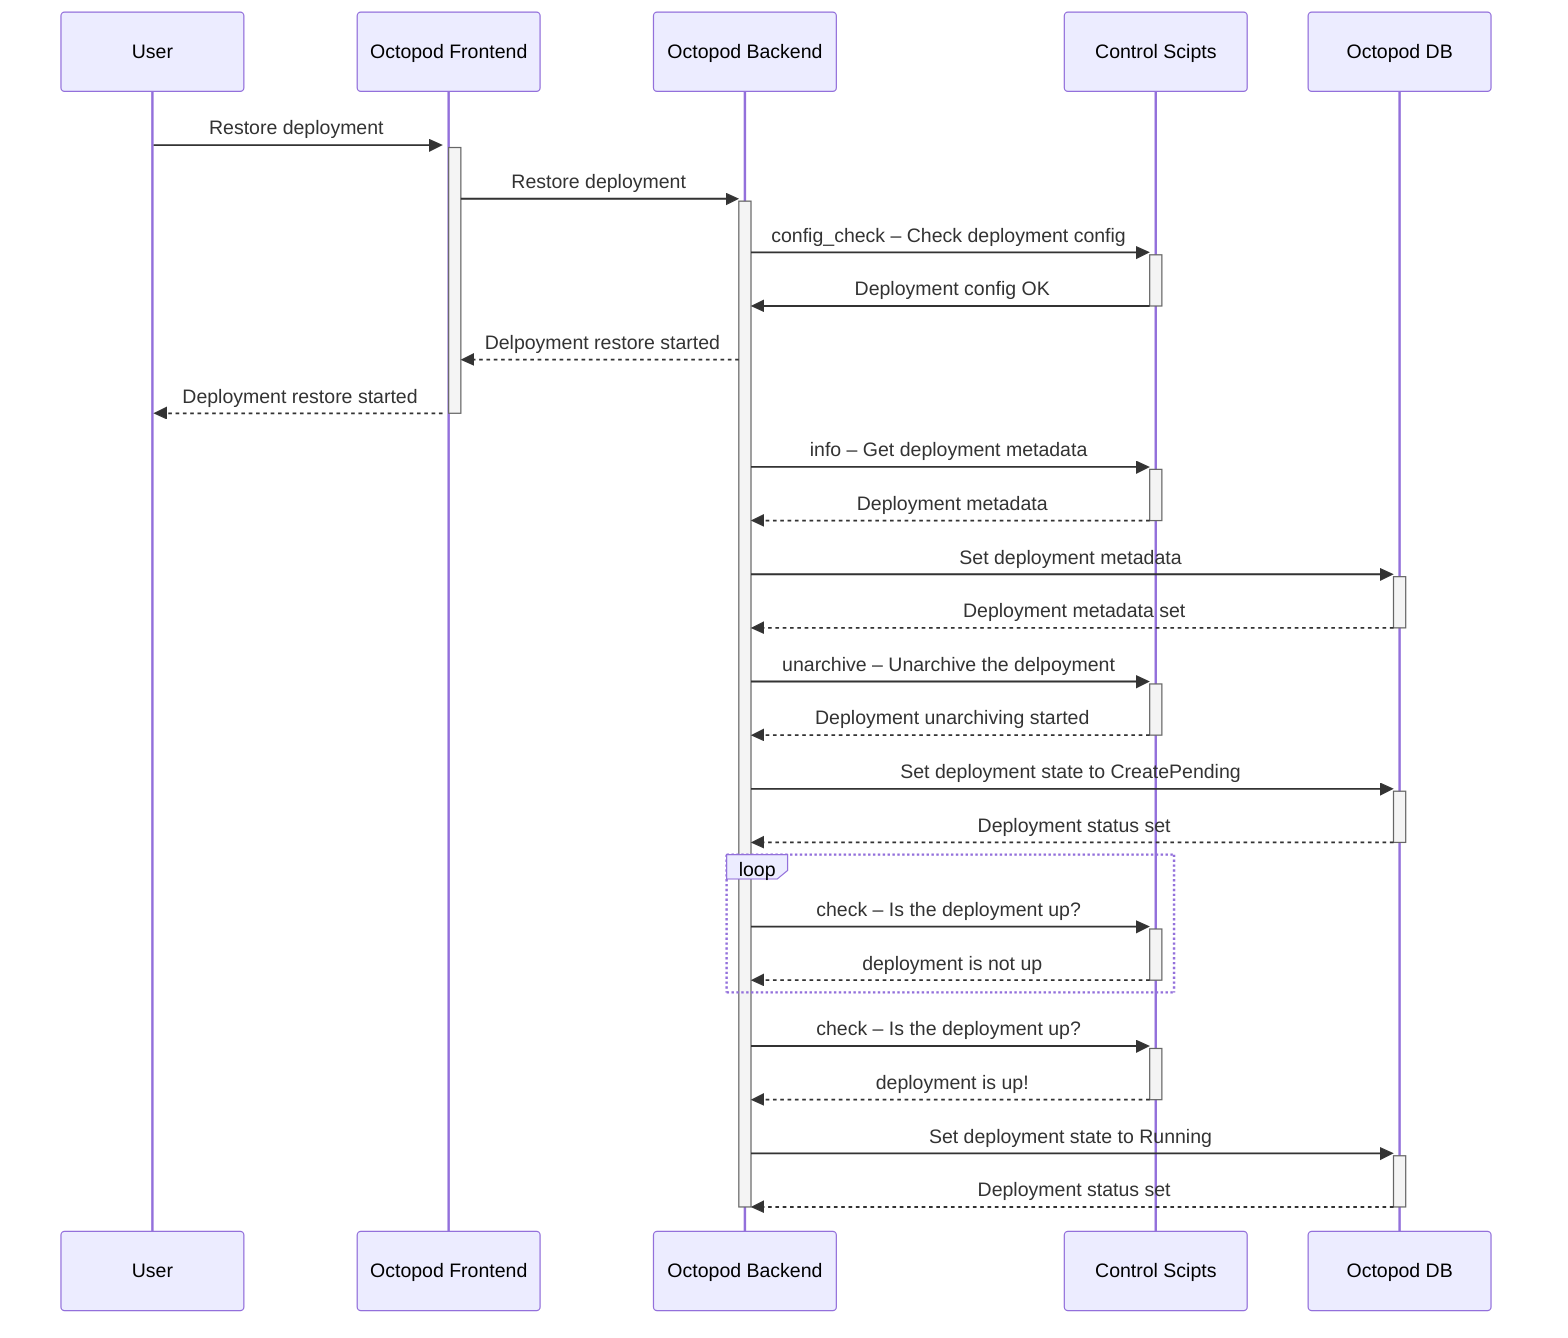 sequenceDiagram
    participant User
    participant Octopod Frontend
    participant Octopod Backend
    participant Control Scipts
    participant Octopod DB

    User ->>+ Octopod Frontend: Restore deployment
    activate Octopod Frontend

    Octopod Frontend ->>+ Octopod Backend: Restore deployment
    Octopod Backend ->>+ Control Scipts: config_check – Check deployment config
    Control Scipts ->>- Octopod Backend: Deployment config OK

    Octopod Backend -->> Octopod Frontend: Delpoyment restore started
    Octopod Frontend -->>- User: Deployment restore started


    Octopod Backend ->>+ Control Scipts: info – Get deployment metadata
    Control Scipts -->>- Octopod Backend: Deployment metadata

    Octopod Backend ->>+ Octopod DB: Set deployment metadata
    Octopod DB -->>- Octopod Backend: Deployment metadata set

    Octopod Backend ->>+ Control Scipts: unarchive – Unarchive the delpoyment
    Control Scipts -->>- Octopod Backend: Deployment unarchiving started

    Octopod Backend ->>+ Octopod DB: Set deployment state to CreatePending
    Octopod DB -->>- Octopod Backend: Deployment status set

    loop
        Octopod Backend ->>+ Control Scipts: check – Is the deployment up?
        Control Scipts -->>- Octopod Backend: deployment is not up
    end

    Octopod Backend ->>+ Control Scipts: check – Is the deployment up?
    Control Scipts -->>- Octopod Backend: deployment is up!

    Octopod Backend ->>+ Octopod DB: Set deployment state to Running
    Octopod DB -->>- Octopod Backend: Deployment status set

    deactivate Octopod Backend